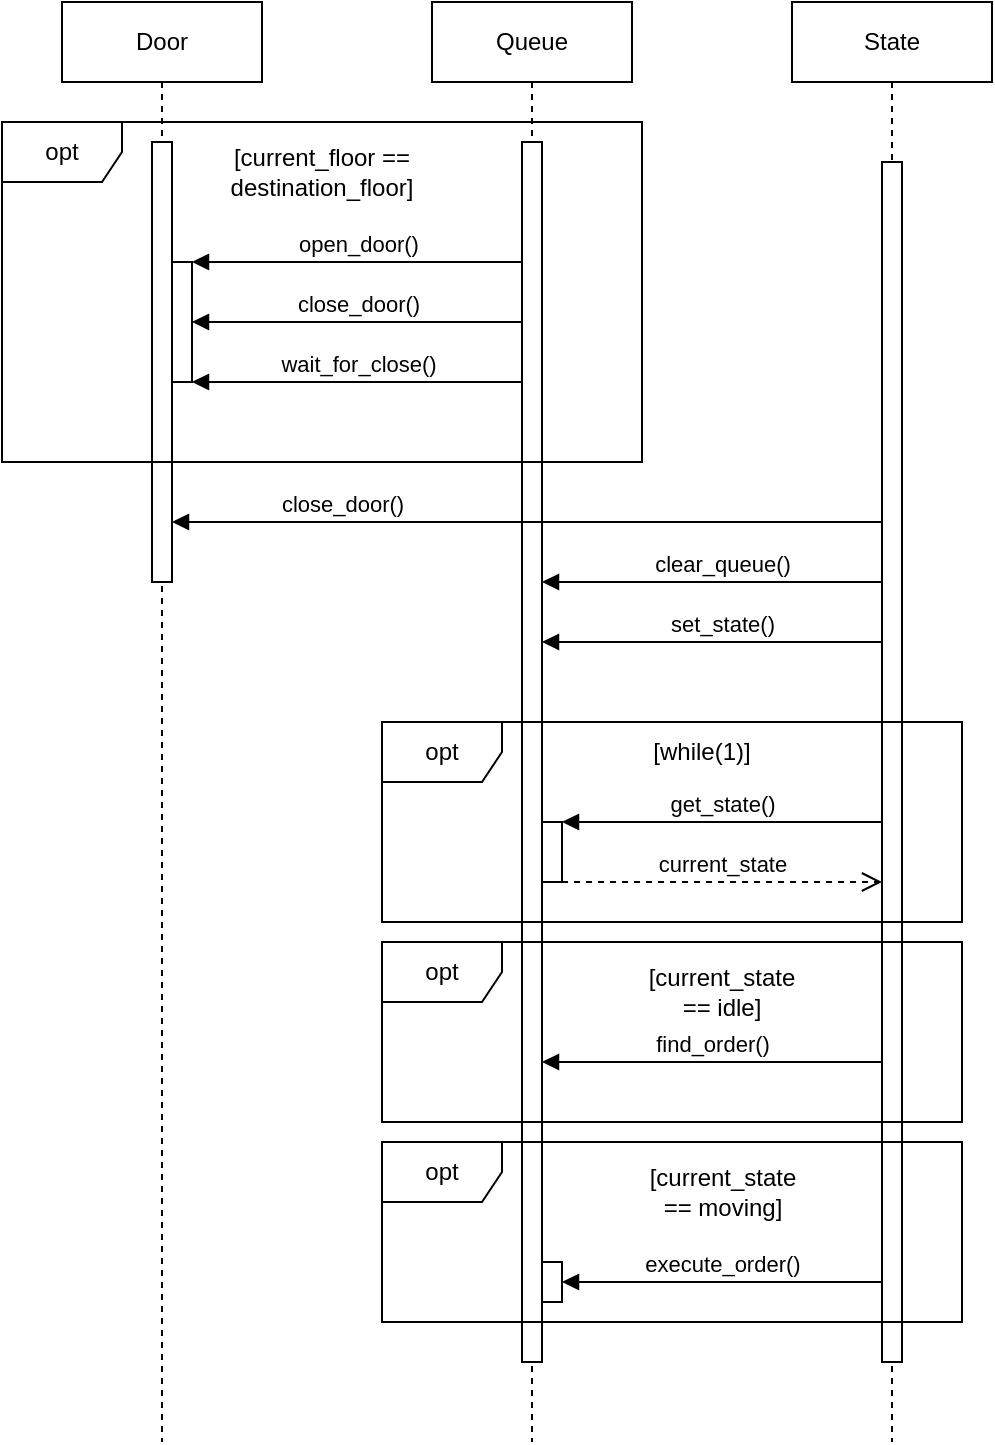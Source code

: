 <mxfile version="26.1.1">
  <diagram name="Page-1" id="2YBvvXClWsGukQMizWep">
    <mxGraphModel dx="1920" dy="911" grid="1" gridSize="10" guides="1" tooltips="1" connect="1" arrows="1" fold="1" page="1" pageScale="1" pageWidth="850" pageHeight="1100" math="0" shadow="0">
      <root>
        <mxCell id="0" />
        <mxCell id="1" parent="0" />
        <mxCell id="aM9ryv3xv72pqoxQDRHE-1" value="Queue" style="shape=umlLifeline;perimeter=lifelinePerimeter;whiteSpace=wrap;html=1;container=0;dropTarget=0;collapsible=0;recursiveResize=0;outlineConnect=0;portConstraint=eastwest;newEdgeStyle={&quot;edgeStyle&quot;:&quot;elbowEdgeStyle&quot;,&quot;elbow&quot;:&quot;vertical&quot;,&quot;curved&quot;:0,&quot;rounded&quot;:0};" parent="1" vertex="1">
          <mxGeometry x="425" y="330" width="100" height="720" as="geometry" />
        </mxCell>
        <mxCell id="aM9ryv3xv72pqoxQDRHE-2" value="" style="html=1;points=[];perimeter=orthogonalPerimeter;outlineConnect=0;targetShapes=umlLifeline;portConstraint=eastwest;newEdgeStyle={&quot;edgeStyle&quot;:&quot;elbowEdgeStyle&quot;,&quot;elbow&quot;:&quot;vertical&quot;,&quot;curved&quot;:0,&quot;rounded&quot;:0};" parent="aM9ryv3xv72pqoxQDRHE-1" vertex="1">
          <mxGeometry x="45" y="70" width="10" height="610" as="geometry" />
        </mxCell>
        <mxCell id="aM9ryv3xv72pqoxQDRHE-5" value="State" style="shape=umlLifeline;perimeter=lifelinePerimeter;whiteSpace=wrap;html=1;container=0;dropTarget=0;collapsible=0;recursiveResize=0;outlineConnect=0;portConstraint=eastwest;newEdgeStyle={&quot;edgeStyle&quot;:&quot;elbowEdgeStyle&quot;,&quot;elbow&quot;:&quot;vertical&quot;,&quot;curved&quot;:0,&quot;rounded&quot;:0};" parent="1" vertex="1">
          <mxGeometry x="605" y="330" width="100" height="720" as="geometry" />
        </mxCell>
        <mxCell id="aM9ryv3xv72pqoxQDRHE-6" value="" style="html=1;points=[];perimeter=orthogonalPerimeter;outlineConnect=0;targetShapes=umlLifeline;portConstraint=eastwest;newEdgeStyle={&quot;edgeStyle&quot;:&quot;elbowEdgeStyle&quot;,&quot;elbow&quot;:&quot;vertical&quot;,&quot;curved&quot;:0,&quot;rounded&quot;:0};" parent="aM9ryv3xv72pqoxQDRHE-5" vertex="1">
          <mxGeometry x="45" y="80" width="10" height="600" as="geometry" />
        </mxCell>
        <mxCell id="aM9ryv3xv72pqoxQDRHE-9" value="get_state()" style="html=1;verticalAlign=bottom;endArrow=block;edgeStyle=elbowEdgeStyle;elbow=vertical;curved=0;rounded=0;" parent="1" edge="1">
          <mxGeometry relative="1" as="geometry">
            <mxPoint x="650" y="740" as="sourcePoint" />
            <Array as="points">
              <mxPoint x="570" y="740" />
            </Array>
            <mxPoint x="490" y="740" as="targetPoint" />
          </mxGeometry>
        </mxCell>
        <mxCell id="aM9ryv3xv72pqoxQDRHE-10" value="current_state" style="html=1;verticalAlign=bottom;endArrow=open;dashed=1;endSize=8;edgeStyle=elbowEdgeStyle;elbow=vertical;curved=0;rounded=0;" parent="1" edge="1">
          <mxGeometry relative="1" as="geometry">
            <mxPoint x="650" y="770" as="targetPoint" />
            <Array as="points">
              <mxPoint x="565" y="770" />
            </Array>
            <mxPoint x="490" y="770" as="sourcePoint" />
          </mxGeometry>
        </mxCell>
        <mxCell id="L-TzynkXVBeddpfGIzKB-1" value="Door" style="shape=umlLifeline;perimeter=lifelinePerimeter;whiteSpace=wrap;html=1;container=0;dropTarget=0;collapsible=0;recursiveResize=0;outlineConnect=0;portConstraint=eastwest;newEdgeStyle={&quot;edgeStyle&quot;:&quot;elbowEdgeStyle&quot;,&quot;elbow&quot;:&quot;vertical&quot;,&quot;curved&quot;:0,&quot;rounded&quot;:0};" parent="1" vertex="1">
          <mxGeometry x="240" y="330" width="100" height="720" as="geometry" />
        </mxCell>
        <mxCell id="L-TzynkXVBeddpfGIzKB-2" value="" style="html=1;points=[];perimeter=orthogonalPerimeter;outlineConnect=0;targetShapes=umlLifeline;portConstraint=eastwest;newEdgeStyle={&quot;edgeStyle&quot;:&quot;elbowEdgeStyle&quot;,&quot;elbow&quot;:&quot;vertical&quot;,&quot;curved&quot;:0,&quot;rounded&quot;:0};" parent="L-TzynkXVBeddpfGIzKB-1" vertex="1">
          <mxGeometry x="45" y="70" width="10" height="220" as="geometry" />
        </mxCell>
        <mxCell id="L-TzynkXVBeddpfGIzKB-4" value="" style="html=1;points=[];perimeter=orthogonalPerimeter;outlineConnect=0;targetShapes=umlLifeline;portConstraint=eastwest;newEdgeStyle={&quot;edgeStyle&quot;:&quot;elbowEdgeStyle&quot;,&quot;elbow&quot;:&quot;vertical&quot;,&quot;curved&quot;:0,&quot;rounded&quot;:0};" parent="L-TzynkXVBeddpfGIzKB-1" vertex="1">
          <mxGeometry x="55" y="130" width="10" height="60" as="geometry" />
        </mxCell>
        <mxCell id="Sn8gYFMbW5Ksz9HnJ_6l-2" value="wait_for_close()" style="html=1;verticalAlign=bottom;endArrow=block;edgeStyle=elbowEdgeStyle;elbow=vertical;curved=0;rounded=0;" edge="1" parent="1" target="L-TzynkXVBeddpfGIzKB-4">
          <mxGeometry relative="1" as="geometry">
            <mxPoint x="470" y="520" as="sourcePoint" />
            <Array as="points">
              <mxPoint x="390" y="520" />
            </Array>
            <mxPoint x="310" y="520" as="targetPoint" />
          </mxGeometry>
        </mxCell>
        <mxCell id="Sn8gYFMbW5Ksz9HnJ_6l-3" value="close_door()" style="html=1;verticalAlign=bottom;endArrow=block;edgeStyle=elbowEdgeStyle;elbow=vertical;curved=0;rounded=0;" edge="1" parent="1" target="L-TzynkXVBeddpfGIzKB-4">
          <mxGeometry relative="1" as="geometry">
            <mxPoint x="470" y="490" as="sourcePoint" />
            <Array as="points">
              <mxPoint x="390" y="490" />
            </Array>
            <mxPoint x="310" y="490" as="targetPoint" />
          </mxGeometry>
        </mxCell>
        <mxCell id="Sn8gYFMbW5Ksz9HnJ_6l-4" value="set_state()" style="html=1;verticalAlign=bottom;endArrow=block;edgeStyle=elbowEdgeStyle;elbow=vertical;curved=0;rounded=0;" edge="1" parent="1" source="aM9ryv3xv72pqoxQDRHE-6" target="aM9ryv3xv72pqoxQDRHE-2">
          <mxGeometry x="-0.059" relative="1" as="geometry">
            <mxPoint x="645" y="760" as="sourcePoint" />
            <Array as="points">
              <mxPoint x="550" y="650" />
              <mxPoint x="600" y="670" />
              <mxPoint x="570" y="830" />
            </Array>
            <mxPoint x="490" y="650" as="targetPoint" />
            <mxPoint as="offset" />
          </mxGeometry>
        </mxCell>
        <mxCell id="Sn8gYFMbW5Ksz9HnJ_6l-5" value="close_door()" style="html=1;verticalAlign=bottom;endArrow=block;edgeStyle=elbowEdgeStyle;elbow=vertical;curved=0;rounded=0;" edge="1" parent="1">
          <mxGeometry x="0.521" relative="1" as="geometry">
            <mxPoint x="650" y="590" as="sourcePoint" />
            <Array as="points">
              <mxPoint x="480" y="590" />
            </Array>
            <mxPoint x="295" y="590" as="targetPoint" />
            <mxPoint as="offset" />
          </mxGeometry>
        </mxCell>
        <mxCell id="Sn8gYFMbW5Ksz9HnJ_6l-8" style="edgeStyle=orthogonalEdgeStyle;rounded=0;orthogonalLoop=1;jettySize=auto;html=1;exitX=0.5;exitY=1;exitDx=0;exitDy=0;" edge="1" parent="1">
          <mxGeometry relative="1" as="geometry">
            <mxPoint x="570" y="710" as="sourcePoint" />
            <mxPoint x="570" y="710" as="targetPoint" />
          </mxGeometry>
        </mxCell>
        <mxCell id="Sn8gYFMbW5Ksz9HnJ_6l-9" value="find_order()" style="html=1;verticalAlign=bottom;endArrow=block;edgeStyle=elbowEdgeStyle;elbow=vertical;curved=0;rounded=0;" edge="1" parent="1">
          <mxGeometry relative="1" as="geometry">
            <mxPoint x="650" y="860" as="sourcePoint" />
            <Array as="points">
              <mxPoint x="575" y="860" />
            </Array>
            <mxPoint x="480" y="860" as="targetPoint" />
          </mxGeometry>
        </mxCell>
        <mxCell id="Sn8gYFMbW5Ksz9HnJ_6l-10" value="execute_order()" style="html=1;verticalAlign=bottom;endArrow=block;edgeStyle=elbowEdgeStyle;elbow=vertical;curved=0;rounded=0;" edge="1" parent="1" target="Sn8gYFMbW5Ksz9HnJ_6l-36">
          <mxGeometry relative="1" as="geometry">
            <mxPoint x="650" y="970" as="sourcePoint" />
            <Array as="points">
              <mxPoint x="575" y="970" />
            </Array>
            <mxPoint x="500" y="970" as="targetPoint" />
          </mxGeometry>
        </mxCell>
        <mxCell id="Sn8gYFMbW5Ksz9HnJ_6l-15" value="open_door()" style="html=1;verticalAlign=bottom;endArrow=block;edgeStyle=elbowEdgeStyle;elbow=vertical;curved=0;rounded=0;" edge="1" parent="1" target="L-TzynkXVBeddpfGIzKB-4">
          <mxGeometry relative="1" as="geometry">
            <mxPoint x="470" y="460" as="sourcePoint" />
            <Array as="points">
              <mxPoint x="390" y="460" />
            </Array>
            <mxPoint x="310" y="460" as="targetPoint" />
          </mxGeometry>
        </mxCell>
        <mxCell id="Sn8gYFMbW5Ksz9HnJ_6l-17" value="opt" style="shape=umlFrame;whiteSpace=wrap;html=1;pointerEvents=0;" vertex="1" parent="1">
          <mxGeometry x="210" y="390" width="320" height="170" as="geometry" />
        </mxCell>
        <mxCell id="Sn8gYFMbW5Ksz9HnJ_6l-20" value="[current_floor == destination_floor]" style="text;html=1;align=center;verticalAlign=middle;whiteSpace=wrap;rounded=0;" vertex="1" parent="1">
          <mxGeometry x="320" y="400" width="100" height="30" as="geometry" />
        </mxCell>
        <mxCell id="Sn8gYFMbW5Ksz9HnJ_6l-22" value="opt" style="shape=umlFrame;whiteSpace=wrap;html=1;pointerEvents=0;" vertex="1" parent="1">
          <mxGeometry x="400" y="690" width="290" height="100" as="geometry" />
        </mxCell>
        <mxCell id="Sn8gYFMbW5Ksz9HnJ_6l-24" value="clear_queue()" style="html=1;verticalAlign=bottom;endArrow=block;edgeStyle=elbowEdgeStyle;elbow=vertical;curved=0;rounded=0;" edge="1" parent="1" target="aM9ryv3xv72pqoxQDRHE-2">
          <mxGeometry x="-0.059" relative="1" as="geometry">
            <mxPoint x="650" y="620" as="sourcePoint" />
            <Array as="points">
              <mxPoint x="490" y="620" />
            </Array>
            <mxPoint x="490" y="620" as="targetPoint" />
            <mxPoint as="offset" />
          </mxGeometry>
        </mxCell>
        <mxCell id="Sn8gYFMbW5Ksz9HnJ_6l-25" value="[while(1)]" style="text;html=1;align=center;verticalAlign=middle;whiteSpace=wrap;rounded=0;" vertex="1" parent="1">
          <mxGeometry x="530" y="690" width="60" height="30" as="geometry" />
        </mxCell>
        <mxCell id="Sn8gYFMbW5Ksz9HnJ_6l-26" value="opt" style="shape=umlFrame;whiteSpace=wrap;html=1;pointerEvents=0;" vertex="1" parent="1">
          <mxGeometry x="400" y="800" width="290" height="90" as="geometry" />
        </mxCell>
        <mxCell id="Sn8gYFMbW5Ksz9HnJ_6l-28" value="[current_state == idle]" style="text;html=1;align=center;verticalAlign=middle;whiteSpace=wrap;rounded=0;" vertex="1" parent="1">
          <mxGeometry x="540" y="810" width="60" height="30" as="geometry" />
        </mxCell>
        <mxCell id="Sn8gYFMbW5Ksz9HnJ_6l-29" value="opt" style="shape=umlFrame;whiteSpace=wrap;html=1;pointerEvents=0;" vertex="1" parent="1">
          <mxGeometry x="400" y="900" width="290" height="90" as="geometry" />
        </mxCell>
        <mxCell id="Sn8gYFMbW5Ksz9HnJ_6l-31" value="[current_state == moving]" style="text;html=1;align=center;verticalAlign=middle;whiteSpace=wrap;rounded=0;" vertex="1" parent="1">
          <mxGeometry x="542.5" y="910" width="55" height="30" as="geometry" />
        </mxCell>
        <mxCell id="Sn8gYFMbW5Ksz9HnJ_6l-35" value="" style="html=1;points=[];perimeter=orthogonalPerimeter;outlineConnect=0;targetShapes=umlLifeline;portConstraint=eastwest;newEdgeStyle={&quot;edgeStyle&quot;:&quot;elbowEdgeStyle&quot;,&quot;elbow&quot;:&quot;vertical&quot;,&quot;curved&quot;:0,&quot;rounded&quot;:0};" vertex="1" parent="1">
          <mxGeometry x="480" y="740" width="10" height="30" as="geometry" />
        </mxCell>
        <mxCell id="Sn8gYFMbW5Ksz9HnJ_6l-36" value="" style="html=1;points=[];perimeter=orthogonalPerimeter;outlineConnect=0;targetShapes=umlLifeline;portConstraint=eastwest;newEdgeStyle={&quot;edgeStyle&quot;:&quot;elbowEdgeStyle&quot;,&quot;elbow&quot;:&quot;vertical&quot;,&quot;curved&quot;:0,&quot;rounded&quot;:0};" vertex="1" parent="1">
          <mxGeometry x="480" y="960" width="10" height="20" as="geometry" />
        </mxCell>
      </root>
    </mxGraphModel>
  </diagram>
</mxfile>
